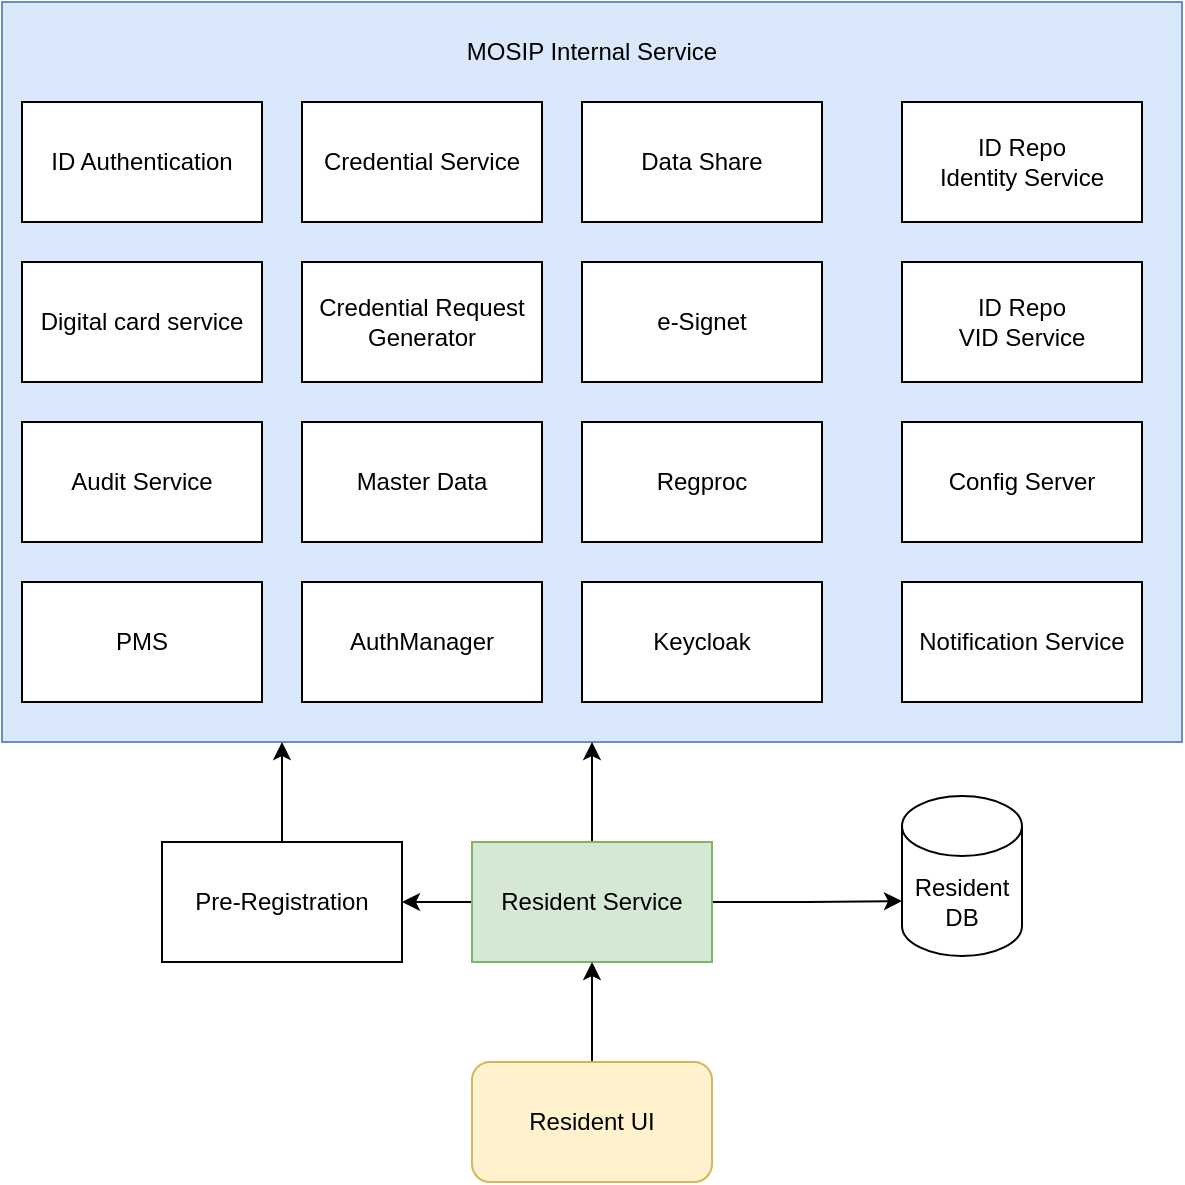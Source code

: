 <mxfile version="21.7.2" type="device" pages="2">
  <diagram name="Dependent Components" id="4tfuGKoOjZTlpp3LDlzK">
    <mxGraphModel dx="1134" dy="663" grid="1" gridSize="10" guides="1" tooltips="1" connect="1" arrows="1" fold="1" page="1" pageScale="1" pageWidth="850" pageHeight="1100" math="0" shadow="0">
      <root>
        <mxCell id="0" />
        <mxCell id="1" parent="0" />
        <mxCell id="sElHiH51zmOmOCQn_xj9-14" value="" style="rounded=0;whiteSpace=wrap;html=1;fillColor=#dae8fc;strokeColor=#6c8ebf;" parent="1" vertex="1">
          <mxGeometry x="20" y="60" width="590" height="370" as="geometry" />
        </mxCell>
        <mxCell id="Mu8htgShX3p-3w4Z1VUU-5" value="" style="edgeStyle=orthogonalEdgeStyle;rounded=0;orthogonalLoop=1;jettySize=auto;html=1;" parent="1" source="sElHiH51zmOmOCQn_xj9-1" target="sElHiH51zmOmOCQn_xj9-14" edge="1">
          <mxGeometry relative="1" as="geometry" />
        </mxCell>
        <mxCell id="3-GAy7rRRGK-nqnUCYyC-2" style="edgeStyle=orthogonalEdgeStyle;rounded=0;orthogonalLoop=1;jettySize=auto;html=1;exitX=0;exitY=0.5;exitDx=0;exitDy=0;" parent="1" source="sElHiH51zmOmOCQn_xj9-1" target="3-GAy7rRRGK-nqnUCYyC-1" edge="1">
          <mxGeometry relative="1" as="geometry" />
        </mxCell>
        <mxCell id="ssRygatQdMFQv90ut5uf-3" style="edgeStyle=orthogonalEdgeStyle;rounded=0;orthogonalLoop=1;jettySize=auto;html=1;exitX=1;exitY=0.5;exitDx=0;exitDy=0;entryX=0;entryY=0;entryDx=0;entryDy=52.5;entryPerimeter=0;" edge="1" parent="1" source="sElHiH51zmOmOCQn_xj9-1" target="_THoY331ZkvALpAWTg2k-1">
          <mxGeometry relative="1" as="geometry" />
        </mxCell>
        <mxCell id="sElHiH51zmOmOCQn_xj9-1" value="Resident Service" style="rounded=0;whiteSpace=wrap;html=1;fillColor=#d5e8d4;strokeColor=#82b366;" parent="1" vertex="1">
          <mxGeometry x="255" y="480" width="120" height="60" as="geometry" />
        </mxCell>
        <mxCell id="sElHiH51zmOmOCQn_xj9-16" style="edgeStyle=orthogonalEdgeStyle;rounded=0;orthogonalLoop=1;jettySize=auto;html=1;exitX=0.5;exitY=0;exitDx=0;exitDy=0;entryX=0.5;entryY=1;entryDx=0;entryDy=0;" parent="1" source="sElHiH51zmOmOCQn_xj9-2" target="sElHiH51zmOmOCQn_xj9-1" edge="1">
          <mxGeometry relative="1" as="geometry" />
        </mxCell>
        <mxCell id="sElHiH51zmOmOCQn_xj9-2" value="Resident UI" style="rounded=1;whiteSpace=wrap;html=1;fillColor=#fff2cc;strokeColor=#d6b656;" parent="1" vertex="1">
          <mxGeometry x="255" y="590" width="120" height="60" as="geometry" />
        </mxCell>
        <mxCell id="sElHiH51zmOmOCQn_xj9-3" value="Config Server" style="rounded=0;whiteSpace=wrap;html=1;" parent="1" vertex="1">
          <mxGeometry x="470" y="270" width="120" height="60" as="geometry" />
        </mxCell>
        <mxCell id="sElHiH51zmOmOCQn_xj9-4" value="e-Signet" style="rounded=0;whiteSpace=wrap;html=1;" parent="1" vertex="1">
          <mxGeometry x="310" y="190" width="120" height="60" as="geometry" />
        </mxCell>
        <mxCell id="sElHiH51zmOmOCQn_xj9-5" value="ID Repo&lt;br&gt;Identity Service" style="rounded=0;whiteSpace=wrap;html=1;" parent="1" vertex="1">
          <mxGeometry x="470" y="110" width="120" height="60" as="geometry" />
        </mxCell>
        <mxCell id="sElHiH51zmOmOCQn_xj9-6" value="ID Repo&lt;br&gt;VID Service" style="rounded=0;whiteSpace=wrap;html=1;" parent="1" vertex="1">
          <mxGeometry x="470" y="190" width="120" height="60" as="geometry" />
        </mxCell>
        <mxCell id="sElHiH51zmOmOCQn_xj9-7" value="Credential Service" style="rounded=0;whiteSpace=wrap;html=1;" parent="1" vertex="1">
          <mxGeometry x="170" y="110" width="120" height="60" as="geometry" />
        </mxCell>
        <mxCell id="sElHiH51zmOmOCQn_xj9-8" value="Data Share" style="rounded=0;whiteSpace=wrap;html=1;" parent="1" vertex="1">
          <mxGeometry x="310" y="110" width="120" height="60" as="geometry" />
        </mxCell>
        <mxCell id="sElHiH51zmOmOCQn_xj9-9" value="Notification Service" style="rounded=0;whiteSpace=wrap;html=1;" parent="1" vertex="1">
          <mxGeometry x="470" y="350" width="120" height="60" as="geometry" />
        </mxCell>
        <mxCell id="sElHiH51zmOmOCQn_xj9-12" value="Regproc" style="rounded=0;whiteSpace=wrap;html=1;" parent="1" vertex="1">
          <mxGeometry x="310" y="270" width="120" height="60" as="geometry" />
        </mxCell>
        <mxCell id="sElHiH51zmOmOCQn_xj9-15" value="MOSIP Internal Service" style="text;html=1;strokeColor=none;fillColor=none;align=center;verticalAlign=middle;whiteSpace=wrap;rounded=0;" parent="1" vertex="1">
          <mxGeometry x="230" y="70" width="170" height="30" as="geometry" />
        </mxCell>
        <mxCell id="sElHiH51zmOmOCQn_xj9-19" value="Master Data" style="rounded=0;whiteSpace=wrap;html=1;" parent="1" vertex="1">
          <mxGeometry x="170" y="270" width="120" height="60" as="geometry" />
        </mxCell>
        <mxCell id="_THoY331ZkvALpAWTg2k-1" value="Resident DB" style="shape=cylinder3;whiteSpace=wrap;html=1;boundedLbl=1;backgroundOutline=1;size=15;" parent="1" vertex="1">
          <mxGeometry x="470" y="457" width="60" height="80" as="geometry" />
        </mxCell>
        <mxCell id="Mu8htgShX3p-3w4Z1VUU-3" value="ID Authentication" style="rounded=0;whiteSpace=wrap;html=1;" parent="1" vertex="1">
          <mxGeometry x="30" y="110" width="120" height="60" as="geometry" />
        </mxCell>
        <mxCell id="Mu8htgShX3p-3w4Z1VUU-4" value="Digital card service" style="rounded=0;whiteSpace=wrap;html=1;" parent="1" vertex="1">
          <mxGeometry x="30" y="190" width="120" height="60" as="geometry" />
        </mxCell>
        <mxCell id="_WoVnjFP7SKDaLvE-4EZ-4" value="Audit Service" style="rounded=0;whiteSpace=wrap;html=1;" parent="1" vertex="1">
          <mxGeometry x="30" y="270" width="120" height="60" as="geometry" />
        </mxCell>
        <mxCell id="_WoVnjFP7SKDaLvE-4EZ-5" value="Keycloak" style="rounded=0;whiteSpace=wrap;html=1;" parent="1" vertex="1">
          <mxGeometry x="310" y="350" width="120" height="60" as="geometry" />
        </mxCell>
        <mxCell id="_WoVnjFP7SKDaLvE-4EZ-7" value="Credential Request Generator" style="rounded=0;whiteSpace=wrap;html=1;" parent="1" vertex="1">
          <mxGeometry x="170" y="190" width="120" height="60" as="geometry" />
        </mxCell>
        <mxCell id="mLvYhHLkp3WBBH6wJ1MB-1" value="PMS" style="rounded=0;whiteSpace=wrap;html=1;" parent="1" vertex="1">
          <mxGeometry x="30" y="350" width="120" height="60" as="geometry" />
        </mxCell>
        <mxCell id="mLvYhHLkp3WBBH6wJ1MB-2" value="AuthManager" style="rounded=0;whiteSpace=wrap;html=1;" parent="1" vertex="1">
          <mxGeometry x="170" y="350" width="120" height="60" as="geometry" />
        </mxCell>
        <mxCell id="ssRygatQdMFQv90ut5uf-2" style="edgeStyle=orthogonalEdgeStyle;rounded=0;orthogonalLoop=1;jettySize=auto;html=1;exitX=0.5;exitY=0;exitDx=0;exitDy=0;" edge="1" parent="1" source="3-GAy7rRRGK-nqnUCYyC-1">
          <mxGeometry relative="1" as="geometry">
            <mxPoint x="160" y="430" as="targetPoint" />
          </mxGeometry>
        </mxCell>
        <mxCell id="3-GAy7rRRGK-nqnUCYyC-1" value="Pre-Registration" style="rounded=0;whiteSpace=wrap;html=1;" parent="1" vertex="1">
          <mxGeometry x="100" y="480" width="120" height="60" as="geometry" />
        </mxCell>
      </root>
    </mxGraphModel>
  </diagram>
  <diagram id="loZ59zdOPWK1FvWuNuGP" name="Dependency Interactions">
    <mxGraphModel dx="2173" dy="1873" grid="1" gridSize="10" guides="1" tooltips="1" connect="1" arrows="1" fold="1" page="1" pageScale="1" pageWidth="850" pageHeight="1100" math="0" shadow="0">
      <root>
        <mxCell id="0" />
        <mxCell id="1" parent="0" />
        <mxCell id="V9NyYUND_dnun9qb8tQq-17" value="" style="rounded=1;whiteSpace=wrap;html=1;fillColor=#f5f5f5;fontColor=#333333;strokeColor=#666666;" parent="1" vertex="1">
          <mxGeometry x="-220" y="250" width="300" height="240" as="geometry" />
        </mxCell>
        <mxCell id="I4LOalIOvVQl9L28Rmks-3" value="" style="rounded=1;whiteSpace=wrap;html=1;fillColor=#f5f5f5;fontColor=#333333;strokeColor=#666666;" parent="1" vertex="1">
          <mxGeometry x="100" y="-10" width="180" height="210" as="geometry" />
        </mxCell>
        <mxCell id="6eb3VVIF4360FOoGc_58-2" style="edgeStyle=orthogonalEdgeStyle;rounded=0;orthogonalLoop=1;jettySize=auto;html=1;exitX=0.25;exitY=0;exitDx=0;exitDy=0;" parent="1" source="6eb3VVIF4360FOoGc_58-3" target="CLI6ETlsuSivM04mpDCk-1" edge="1">
          <mxGeometry relative="1" as="geometry">
            <mxPoint x="450.12" y="222.07" as="targetPoint" />
            <Array as="points">
              <mxPoint x="430" y="270" />
              <mxPoint x="430" y="220" />
              <mxPoint x="70" y="220" />
              <mxPoint x="70" y="70" />
            </Array>
          </mxGeometry>
        </mxCell>
        <mxCell id="6eb3VVIF4360FOoGc_58-19" style="edgeStyle=orthogonalEdgeStyle;rounded=0;orthogonalLoop=1;jettySize=auto;html=1;exitX=0;exitY=0.5;exitDx=0;exitDy=0;" parent="1" source="6eb3VVIF4360FOoGc_58-3" target="6eb3VVIF4360FOoGc_58-7" edge="1">
          <mxGeometry relative="1" as="geometry" />
        </mxCell>
        <mxCell id="I4LOalIOvVQl9L28Rmks-4" style="edgeStyle=orthogonalEdgeStyle;rounded=0;orthogonalLoop=1;jettySize=auto;html=1;exitX=0;exitY=0;exitDx=0;exitDy=0;" parent="1" source="6eb3VVIF4360FOoGc_58-3" target="I4LOalIOvVQl9L28Rmks-3" edge="1">
          <mxGeometry relative="1" as="geometry">
            <Array as="points">
              <mxPoint x="390" y="170" />
            </Array>
          </mxGeometry>
        </mxCell>
        <mxCell id="I4LOalIOvVQl9L28Rmks-6" style="edgeStyle=orthogonalEdgeStyle;rounded=0;orthogonalLoop=1;jettySize=auto;html=1;exitX=0.75;exitY=0;exitDx=0;exitDy=0;entryX=0.5;entryY=1;entryDx=0;entryDy=0;" parent="1" source="6eb3VVIF4360FOoGc_58-3" target="6eb3VVIF4360FOoGc_58-8" edge="1">
          <mxGeometry relative="1" as="geometry" />
        </mxCell>
        <mxCell id="I4LOalIOvVQl9L28Rmks-9" style="edgeStyle=orthogonalEdgeStyle;rounded=0;orthogonalLoop=1;jettySize=auto;html=1;" parent="1" source="6eb3VVIF4360FOoGc_58-3" target="6eb3VVIF4360FOoGc_58-9" edge="1">
          <mxGeometry relative="1" as="geometry">
            <mxPoint x="650" y="80" as="targetPoint" />
            <Array as="points">
              <mxPoint x="510" y="210" />
              <mxPoint x="620" y="210" />
              <mxPoint x="620" y="85" />
            </Array>
          </mxGeometry>
        </mxCell>
        <mxCell id="I4LOalIOvVQl9L28Rmks-11" style="edgeStyle=orthogonalEdgeStyle;rounded=0;orthogonalLoop=1;jettySize=auto;html=1;exitX=0.25;exitY=0;exitDx=0;exitDy=0;" parent="1" source="6eb3VVIF4360FOoGc_58-3" target="6eb3VVIF4360FOoGc_58-11" edge="1">
          <mxGeometry relative="1" as="geometry">
            <Array as="points">
              <mxPoint x="400" y="270" />
              <mxPoint x="400" y="110" />
              <mxPoint x="330" y="110" />
              <mxPoint x="330" y="-110" />
            </Array>
          </mxGeometry>
        </mxCell>
        <mxCell id="_GLazId_oLFBH32cbISp-1" style="edgeStyle=orthogonalEdgeStyle;rounded=0;orthogonalLoop=1;jettySize=auto;html=1;exitX=0.75;exitY=1;exitDx=0;exitDy=0;entryX=0.183;entryY=0.304;entryDx=0;entryDy=0;entryPerimeter=0;" parent="1" source="6eb3VVIF4360FOoGc_58-3" target="I4LOalIOvVQl9L28Rmks-1" edge="1">
          <mxGeometry relative="1" as="geometry" />
        </mxCell>
        <mxCell id="_GLazId_oLFBH32cbISp-5" style="edgeStyle=orthogonalEdgeStyle;rounded=0;orthogonalLoop=1;jettySize=auto;html=1;exitX=0;exitY=1;exitDx=0;exitDy=0;entryX=1;entryY=0.5;entryDx=0;entryDy=0;" parent="1" source="6eb3VVIF4360FOoGc_58-3" target="6eb3VVIF4360FOoGc_58-6" edge="1">
          <mxGeometry relative="1" as="geometry" />
        </mxCell>
        <mxCell id="jSzfYtjFSvLV2_DoPTxC-1" style="edgeStyle=orthogonalEdgeStyle;rounded=0;orthogonalLoop=1;jettySize=auto;html=1;exitX=1;exitY=0.75;exitDx=0;exitDy=0;" parent="1" source="6eb3VVIF4360FOoGc_58-3" target="6eb3VVIF4360FOoGc_58-12" edge="1">
          <mxGeometry relative="1" as="geometry" />
        </mxCell>
        <mxCell id="V9NyYUND_dnun9qb8tQq-19" style="edgeStyle=orthogonalEdgeStyle;rounded=0;orthogonalLoop=1;jettySize=auto;html=1;exitX=1;exitY=1;exitDx=0;exitDy=0;" parent="1" source="6eb3VVIF4360FOoGc_58-3" target="6eb3VVIF4360FOoGc_58-17" edge="1">
          <mxGeometry relative="1" as="geometry">
            <Array as="points">
              <mxPoint x="510" y="370" />
            </Array>
          </mxGeometry>
        </mxCell>
        <mxCell id="V9NyYUND_dnun9qb8tQq-20" style="edgeStyle=orthogonalEdgeStyle;rounded=0;orthogonalLoop=1;jettySize=auto;html=1;exitX=1;exitY=0.25;exitDx=0;exitDy=0;" parent="1" source="6eb3VVIF4360FOoGc_58-3" target="6eb3VVIF4360FOoGc_58-13" edge="1">
          <mxGeometry relative="1" as="geometry">
            <Array as="points">
              <mxPoint x="690" y="285" />
            </Array>
          </mxGeometry>
        </mxCell>
        <mxCell id="GUZ97t6Klk4-lNz48EDO-3" style="edgeStyle=orthogonalEdgeStyle;rounded=0;orthogonalLoop=1;jettySize=auto;html=1;exitX=0.5;exitY=0;exitDx=0;exitDy=0;" parent="1" source="6eb3VVIF4360FOoGc_58-3" target="GUZ97t6Klk4-lNz48EDO-1" edge="1">
          <mxGeometry relative="1" as="geometry" />
        </mxCell>
        <mxCell id="6eb3VVIF4360FOoGc_58-3" value="Resident Service" style="rounded=0;whiteSpace=wrap;html=1;fillColor=#dae8fc;strokeColor=#6c8ebf;fontStyle=1" parent="1" vertex="1">
          <mxGeometry x="390" y="270" width="120" height="60" as="geometry" />
        </mxCell>
        <mxCell id="6eb3VVIF4360FOoGc_58-4" style="edgeStyle=orthogonalEdgeStyle;rounded=0;orthogonalLoop=1;jettySize=auto;html=1;exitX=0.5;exitY=0;exitDx=0;exitDy=0;entryX=0.5;entryY=1;entryDx=0;entryDy=0;" parent="1" source="6eb3VVIF4360FOoGc_58-5" target="6eb3VVIF4360FOoGc_58-3" edge="1">
          <mxGeometry relative="1" as="geometry" />
        </mxCell>
        <mxCell id="6eb3VVIF4360FOoGc_58-5" value="Resident UI" style="rounded=1;whiteSpace=wrap;html=1;fillColor=#fff2cc;strokeColor=#d6b656;fontStyle=1" parent="1" vertex="1">
          <mxGeometry x="390" y="460" width="120" height="60" as="geometry" />
        </mxCell>
        <mxCell id="6eb3VVIF4360FOoGc_58-6" value="Config Server" style="rounded=0;whiteSpace=wrap;html=1;" parent="1" vertex="1">
          <mxGeometry x="130" y="360" width="120" height="60" as="geometry" />
        </mxCell>
        <mxCell id="_GLazId_oLFBH32cbISp-9" style="edgeStyle=orthogonalEdgeStyle;rounded=0;orthogonalLoop=1;jettySize=auto;html=1;exitX=0;exitY=0.5;exitDx=0;exitDy=0;entryX=1;entryY=0.5;entryDx=0;entryDy=0;" parent="1" source="6eb3VVIF4360FOoGc_58-7" target="_GLazId_oLFBH32cbISp-8" edge="1">
          <mxGeometry relative="1" as="geometry">
            <Array as="points">
              <mxPoint x="100" y="300" />
              <mxPoint x="100" y="430" />
            </Array>
          </mxGeometry>
        </mxCell>
        <mxCell id="V9NyYUND_dnun9qb8tQq-5" style="edgeStyle=orthogonalEdgeStyle;rounded=0;orthogonalLoop=1;jettySize=auto;html=1;exitX=0;exitY=0.25;exitDx=0;exitDy=0;" parent="1" source="6eb3VVIF4360FOoGc_58-7" target="V9NyYUND_dnun9qb8tQq-4" edge="1">
          <mxGeometry relative="1" as="geometry" />
        </mxCell>
        <mxCell id="6eb3VVIF4360FOoGc_58-7" value="e-Signet" style="rounded=0;whiteSpace=wrap;html=1;" parent="1" vertex="1">
          <mxGeometry x="130" y="270" width="120" height="60" as="geometry" />
        </mxCell>
        <mxCell id="GUZ97t6Klk4-lNz48EDO-5" style="edgeStyle=orthogonalEdgeStyle;rounded=0;orthogonalLoop=1;jettySize=auto;html=1;exitX=0.25;exitY=0;exitDx=0;exitDy=0;" parent="1" source="6eb3VVIF4360FOoGc_58-8" target="CLI6ETlsuSivM04mpDCk-1" edge="1">
          <mxGeometry relative="1" as="geometry">
            <Array as="points">
              <mxPoint x="520" y="-30" />
              <mxPoint x="80" y="-30" />
              <mxPoint x="80" y="50" />
            </Array>
          </mxGeometry>
        </mxCell>
        <mxCell id="6eb3VVIF4360FOoGc_58-8" value="ID Repo&lt;br&gt;Identity Service" style="rounded=0;whiteSpace=wrap;html=1;" parent="1" vertex="1">
          <mxGeometry x="490" y="25" width="120" height="60" as="geometry" />
        </mxCell>
        <mxCell id="6eb3VVIF4360FOoGc_58-9" value="ID Repo&lt;br&gt;VID Service" style="rounded=0;whiteSpace=wrap;html=1;" parent="1" vertex="1">
          <mxGeometry x="640" y="25" width="120" height="60" as="geometry" />
        </mxCell>
        <mxCell id="V9NyYUND_dnun9qb8tQq-11" style="edgeStyle=orthogonalEdgeStyle;rounded=0;orthogonalLoop=1;jettySize=auto;html=1;exitX=1;exitY=0.5;exitDx=0;exitDy=0;entryX=0;entryY=0.75;entryDx=0;entryDy=0;" parent="1" source="6eb3VVIF4360FOoGc_58-10" target="6eb3VVIF4360FOoGc_58-11" edge="1">
          <mxGeometry relative="1" as="geometry" />
        </mxCell>
        <mxCell id="6eb3VVIF4360FOoGc_58-10" value="Credential Service" style="rounded=0;whiteSpace=wrap;html=1;" parent="1" vertex="1">
          <mxGeometry x="-70" y="-70" width="120" height="60" as="geometry" />
        </mxCell>
        <mxCell id="6eb3VVIF4360FOoGc_58-11" value="Data Share" style="rounded=0;whiteSpace=wrap;html=1;" parent="1" vertex="1">
          <mxGeometry x="130" y="-150" width="120" height="60" as="geometry" />
        </mxCell>
        <mxCell id="6eb3VVIF4360FOoGc_58-12" value="Notification Service" style="rounded=0;whiteSpace=wrap;html=1;" parent="1" vertex="1">
          <mxGeometry x="635" y="300" width="120" height="60" as="geometry" />
        </mxCell>
        <mxCell id="6eb3VVIF4360FOoGc_58-13" value="Master Data" style="rounded=0;whiteSpace=wrap;html=1;" parent="1" vertex="1">
          <mxGeometry x="635" y="138" width="120" height="60" as="geometry" />
        </mxCell>
        <mxCell id="6eb3VVIF4360FOoGc_58-14" value="Packet Creater" style="rounded=0;whiteSpace=wrap;html=1;" parent="1" vertex="1">
          <mxGeometry x="130" y="40" width="120" height="60" as="geometry" />
        </mxCell>
        <mxCell id="gQlqaEYRUH-BxuHJPNty-1" style="edgeStyle=orthogonalEdgeStyle;rounded=0;orthogonalLoop=1;jettySize=auto;html=1;exitX=0;exitY=0.5;exitDx=0;exitDy=0;" parent="1" source="6eb3VVIF4360FOoGc_58-15" target="CLI6ETlsuSivM04mpDCk-1" edge="1">
          <mxGeometry relative="1" as="geometry">
            <Array as="points">
              <mxPoint x="80" y="150" />
              <mxPoint x="80" y="60" />
            </Array>
          </mxGeometry>
        </mxCell>
        <mxCell id="6eb3VVIF4360FOoGc_58-15" value="Regproc Print Stage" style="rounded=0;whiteSpace=wrap;html=1;" parent="1" vertex="1">
          <mxGeometry x="130" y="120" width="120" height="60" as="geometry" />
        </mxCell>
        <mxCell id="6eb3VVIF4360FOoGc_58-17" value="Audit Service" style="rounded=0;whiteSpace=wrap;html=1;" parent="1" vertex="1">
          <mxGeometry x="635" y="366" width="120" height="60" as="geometry" />
        </mxCell>
        <mxCell id="6eb3VVIF4360FOoGc_58-20" value="Login/ Token/&amp;nbsp;&lt;br&gt;User Info" style="text;html=1;strokeColor=none;fillColor=none;align=center;verticalAlign=middle;whiteSpace=wrap;rounded=0;" parent="1" vertex="1">
          <mxGeometry x="250" y="300" width="120" height="30" as="geometry" />
        </mxCell>
        <mxCell id="I4LOalIOvVQl9L28Rmks-1" value="Resident DB" style="shape=cylinder3;whiteSpace=wrap;html=1;boundedLbl=1;backgroundOutline=1;size=15;fontStyle=1;fillColor=#d5e8d4;strokeColor=#82b366;" parent="1" vertex="1">
          <mxGeometry x="540" y="460" width="60" height="80" as="geometry" />
        </mxCell>
        <mxCell id="I4LOalIOvVQl9L28Rmks-5" value="Update Demographics" style="text;html=1;strokeColor=none;fillColor=none;align=center;verticalAlign=middle;whiteSpace=wrap;rounded=0;" parent="1" vertex="1">
          <mxGeometry x="300" y="140" width="60" height="30" as="geometry" />
        </mxCell>
        <mxCell id="I4LOalIOvVQl9L28Rmks-7" value="Get UIN details/&lt;br&gt;Auth Lock/Unlock" style="text;html=1;strokeColor=none;fillColor=none;align=center;verticalAlign=middle;whiteSpace=wrap;rounded=0;" parent="1" vertex="1">
          <mxGeometry x="465" y="110" width="170" height="30" as="geometry" />
        </mxCell>
        <mxCell id="I4LOalIOvVQl9L28Rmks-8" value="Share Credentials / VID Card Download / Get My UIN" style="text;html=1;strokeColor=none;fillColor=none;align=center;verticalAlign=middle;whiteSpace=wrap;rounded=0;" parent="1" vertex="1">
          <mxGeometry x="70" y="200" width="320" height="30" as="geometry" />
        </mxCell>
        <mxCell id="I4LOalIOvVQl9L28Rmks-10" value="Get VIDs/&lt;br&gt;Generate VID/&lt;br&gt;Revoke VID" style="text;html=1;strokeColor=none;fillColor=none;align=center;verticalAlign=middle;whiteSpace=wrap;rounded=0;" parent="1" vertex="1">
          <mxGeometry x="610" y="94" width="120" height="30" as="geometry" />
        </mxCell>
        <mxCell id="_GLazId_oLFBH32cbISp-3" value="Keycloak" style="rounded=0;whiteSpace=wrap;html=1;" parent="1" vertex="1">
          <mxGeometry x="130" y="460" width="120" height="60" as="geometry" />
        </mxCell>
        <mxCell id="_GLazId_oLFBH32cbISp-4" value="" style="edgeStyle=orthogonalEdgeStyle;rounded=0;orthogonalLoop=1;jettySize=auto;html=1;exitX=0.25;exitY=1;exitDx=0;exitDy=0;" parent="1" source="6eb3VVIF4360FOoGc_58-3" target="_GLazId_oLFBH32cbISp-3" edge="1">
          <mxGeometry relative="1" as="geometry">
            <mxPoint x="420" y="330" as="sourcePoint" />
            <mxPoint x="251" y="483" as="targetPoint" />
            <Array as="points">
              <mxPoint x="420" y="440" />
              <mxPoint x="190" y="440" />
            </Array>
          </mxGeometry>
        </mxCell>
        <mxCell id="6eb3VVIF4360FOoGc_58-22" value="Token for internal API calls" style="text;html=1;strokeColor=none;fillColor=none;align=center;verticalAlign=middle;whiteSpace=wrap;rounded=0;" parent="1" vertex="1">
          <mxGeometry x="290" y="425" width="110" height="30" as="geometry" />
        </mxCell>
        <mxCell id="_GLazId_oLFBH32cbISp-6" value="Configurations" style="text;html=1;strokeColor=none;fillColor=none;align=center;verticalAlign=middle;whiteSpace=wrap;rounded=0;" parent="1" vertex="1">
          <mxGeometry x="300" y="365" width="60" height="30" as="geometry" />
        </mxCell>
        <mxCell id="V9NyYUND_dnun9qb8tQq-10" style="edgeStyle=orthogonalEdgeStyle;rounded=0;orthogonalLoop=1;jettySize=auto;html=1;exitX=0;exitY=0.5;exitDx=0;exitDy=0;entryX=1;entryY=0.5;entryDx=0;entryDy=0;entryPerimeter=0;" parent="1" source="_GLazId_oLFBH32cbISp-8" target="V9NyYUND_dnun9qb8tQq-3" edge="1">
          <mxGeometry relative="1" as="geometry" />
        </mxCell>
        <mxCell id="_GLazId_oLFBH32cbISp-8" value="IDA Auth Service" style="rounded=0;whiteSpace=wrap;html=1;" parent="1" vertex="1">
          <mxGeometry x="-80" y="400" width="120" height="60" as="geometry" />
        </mxCell>
        <mxCell id="_GLazId_oLFBH32cbISp-10" value="Websub" style="rounded=0;whiteSpace=wrap;html=1;" parent="1" vertex="1">
          <mxGeometry x="-70" y="130" width="120" height="60" as="geometry" />
        </mxCell>
        <mxCell id="_GLazId_oLFBH32cbISp-11" value="Login Authentication" style="text;html=1;strokeColor=none;fillColor=none;align=center;verticalAlign=middle;whiteSpace=wrap;rounded=0;" parent="1" vertex="1">
          <mxGeometry x="50" y="365" width="60" height="30" as="geometry" />
        </mxCell>
        <mxCell id="_GLazId_oLFBH32cbISp-13" value="" style="endArrow=none;dashed=1;html=1;rounded=0;exitX=1;exitY=0.5;exitDx=0;exitDy=0;entryX=0;entryY=0;entryDx=0;entryDy=0;" parent="1" source="_GLazId_oLFBH32cbISp-10" target="6eb3VVIF4360FOoGc_58-3" edge="1">
          <mxGeometry width="50" height="50" relative="1" as="geometry">
            <mxPoint x="280" y="350" as="sourcePoint" />
            <mxPoint x="330" y="300" as="targetPoint" />
            <Array as="points">
              <mxPoint x="50" y="210" />
              <mxPoint x="80" y="260" />
              <mxPoint x="260" y="260" />
              <mxPoint x="370" y="260" />
            </Array>
          </mxGeometry>
        </mxCell>
        <mxCell id="_GLazId_oLFBH32cbISp-14" value="Auth Trasaction / Auth lock/unlock status" style="text;html=1;strokeColor=none;fillColor=none;align=center;verticalAlign=middle;whiteSpace=wrap;rounded=0;" parent="1" vertex="1">
          <mxGeometry x="120" y="240" width="220" height="30" as="geometry" />
        </mxCell>
        <mxCell id="_GLazId_oLFBH32cbISp-16" value="Digital Card Request" style="text;html=1;strokeColor=none;fillColor=none;align=center;verticalAlign=middle;whiteSpace=wrap;rounded=0;" parent="1" vertex="1">
          <mxGeometry x="70" y="94" width="120" height="30" as="geometry" />
        </mxCell>
        <mxCell id="sWo2bFImQt7gpOl_xF9Y-4" style="edgeStyle=orthogonalEdgeStyle;rounded=0;orthogonalLoop=1;jettySize=auto;html=1;exitX=0.25;exitY=0;exitDx=0;exitDy=0;entryX=0.822;entryY=0.983;entryDx=0;entryDy=0;entryPerimeter=0;" parent="1" source="CLI6ETlsuSivM04mpDCk-1" target="6eb3VVIF4360FOoGc_58-10" edge="1">
          <mxGeometry relative="1" as="geometry" />
        </mxCell>
        <mxCell id="CLI6ETlsuSivM04mpDCk-1" value="Credential Request Generator" style="rounded=0;whiteSpace=wrap;html=1;" parent="1" vertex="1">
          <mxGeometry x="-70" y="20" width="120" height="60" as="geometry" />
        </mxCell>
        <mxCell id="CLI6ETlsuSivM04mpDCk-2" value="Regproc" style="text;html=1;strokeColor=none;fillColor=none;align=center;verticalAlign=middle;whiteSpace=wrap;rounded=0;fontStyle=1" parent="1" vertex="1">
          <mxGeometry x="150" y="-10" width="60" height="30" as="geometry" />
        </mxCell>
        <mxCell id="V9NyYUND_dnun9qb8tQq-12" style="edgeStyle=orthogonalEdgeStyle;rounded=0;orthogonalLoop=1;jettySize=auto;html=1;exitX=1;exitY=0.5;exitDx=0;exitDy=0;entryX=0;entryY=0.5;entryDx=0;entryDy=0;" parent="1" source="sWo2bFImQt7gpOl_xF9Y-1" target="6eb3VVIF4360FOoGc_58-11" edge="1">
          <mxGeometry relative="1" as="geometry" />
        </mxCell>
        <mxCell id="sWo2bFImQt7gpOl_xF9Y-1" value="Digital Card Service" style="rounded=0;whiteSpace=wrap;html=1;" parent="1" vertex="1">
          <mxGeometry x="-70" y="-150" width="120" height="60" as="geometry" />
        </mxCell>
        <mxCell id="sWo2bFImQt7gpOl_xF9Y-7" value="" style="endArrow=none;dashed=1;html=1;rounded=0;exitX=0;exitY=0.25;exitDx=0;exitDy=0;entryX=0;entryY=0.25;entryDx=0;entryDy=0;" parent="1" source="_GLazId_oLFBH32cbISp-10" target="6eb3VVIF4360FOoGc_58-10" edge="1">
          <mxGeometry width="50" height="50" relative="1" as="geometry">
            <mxPoint x="-160" y="260" as="sourcePoint" />
            <mxPoint x="-110" y="210" as="targetPoint" />
            <Array as="points">
              <mxPoint x="-120" y="145" />
              <mxPoint x="-120" y="-55" />
            </Array>
          </mxGeometry>
        </mxCell>
        <mxCell id="sWo2bFImQt7gpOl_xF9Y-8" value="Credentials" style="text;html=1;strokeColor=none;fillColor=none;align=center;verticalAlign=middle;whiteSpace=wrap;rounded=0;" parent="1" vertex="1">
          <mxGeometry x="-170" y="25" width="60" height="30" as="geometry" />
        </mxCell>
        <mxCell id="sWo2bFImQt7gpOl_xF9Y-9" value="" style="endArrow=none;dashed=1;html=1;rounded=0;exitX=0;exitY=0.5;exitDx=0;exitDy=0;entryX=0;entryY=0.75;entryDx=0;entryDy=0;" parent="1" source="sWo2bFImQt7gpOl_xF9Y-1" target="_GLazId_oLFBH32cbISp-10" edge="1">
          <mxGeometry width="50" height="50" relative="1" as="geometry">
            <mxPoint x="-180" y="-77.5" as="sourcePoint" />
            <mxPoint x="-180" y="177.5" as="targetPoint" />
            <Array as="points">
              <mxPoint x="-180" y="-120" />
              <mxPoint x="-180" y="175" />
            </Array>
          </mxGeometry>
        </mxCell>
        <mxCell id="sWo2bFImQt7gpOl_xF9Y-10" value="Credentials/&lt;br&gt;PDF Cards" style="text;html=1;strokeColor=none;fillColor=none;align=center;verticalAlign=middle;whiteSpace=wrap;rounded=0;" parent="1" vertex="1">
          <mxGeometry x="-250" y="20" width="60" height="30" as="geometry" />
        </mxCell>
        <mxCell id="sWo2bFImQt7gpOl_xF9Y-11" value="" style="endArrow=classic;html=1;rounded=0;exitX=0.993;exitY=0.311;exitDx=0;exitDy=0;exitPerimeter=0;" parent="1" source="I4LOalIOvVQl9L28Rmks-3" target="6eb3VVIF4360FOoGc_58-8" edge="1">
          <mxGeometry width="50" height="50" relative="1" as="geometry">
            <mxPoint x="170" y="300" as="sourcePoint" />
            <mxPoint x="770" y="120" as="targetPoint" />
            <Array as="points">
              <mxPoint x="320" y="10" />
              <mxPoint x="550" y="10" />
            </Array>
          </mxGeometry>
        </mxCell>
        <mxCell id="sWo2bFImQt7gpOl_xF9Y-12" value="Update UIN" style="text;html=1;strokeColor=none;fillColor=none;align=center;verticalAlign=middle;whiteSpace=wrap;rounded=0;" parent="1" vertex="1">
          <mxGeometry x="420" y="-10" width="110" height="30" as="geometry" />
        </mxCell>
        <mxCell id="V9NyYUND_dnun9qb8tQq-8" style="edgeStyle=orthogonalEdgeStyle;rounded=0;orthogonalLoop=1;jettySize=auto;html=1;exitX=0;exitY=0.5;exitDx=0;exitDy=0;entryX=1;entryY=0;entryDx=0;entryDy=52.5;entryPerimeter=0;" parent="1" source="sWo2bFImQt7gpOl_xF9Y-15" target="V9NyYUND_dnun9qb8tQq-3" edge="1">
          <mxGeometry relative="1" as="geometry" />
        </mxCell>
        <mxCell id="sWo2bFImQt7gpOl_xF9Y-15" value="IDA Internal Service" style="rounded=0;whiteSpace=wrap;html=1;" parent="1" vertex="1">
          <mxGeometry x="-80" y="260" width="120" height="60" as="geometry" />
        </mxCell>
        <mxCell id="sWo2bFImQt7gpOl_xF9Y-17" value="Credentials" style="text;html=1;strokeColor=none;fillColor=none;align=center;verticalAlign=middle;whiteSpace=wrap;rounded=0;" parent="1" vertex="1">
          <mxGeometry x="-70" y="230" width="60" height="30" as="geometry" />
        </mxCell>
        <mxCell id="sWo2bFImQt7gpOl_xF9Y-18" value="" style="endArrow=none;dashed=1;html=1;rounded=0;exitX=0.582;exitY=0.009;exitDx=0;exitDy=0;exitPerimeter=0;" parent="1" source="sWo2bFImQt7gpOl_xF9Y-15" target="_GLazId_oLFBH32cbISp-10" edge="1">
          <mxGeometry width="50" height="50" relative="1" as="geometry">
            <mxPoint x="-210" y="440" as="sourcePoint" />
            <mxPoint x="-160" y="390" as="targetPoint" />
            <Array as="points" />
          </mxGeometry>
        </mxCell>
        <mxCell id="V9NyYUND_dnun9qb8tQq-3" value="IDA DB" style="shape=cylinder3;whiteSpace=wrap;html=1;boundedLbl=1;backgroundOutline=1;size=15;" parent="1" vertex="1">
          <mxGeometry x="-190" y="295" width="60" height="80" as="geometry" />
        </mxCell>
        <mxCell id="V9NyYUND_dnun9qb8tQq-9" style="edgeStyle=orthogonalEdgeStyle;rounded=0;orthogonalLoop=1;jettySize=auto;html=1;exitX=0;exitY=0.5;exitDx=0;exitDy=0;" parent="1" source="V9NyYUND_dnun9qb8tQq-4" edge="1">
          <mxGeometry relative="1" as="geometry">
            <mxPoint x="-130" y="350" as="targetPoint" />
          </mxGeometry>
        </mxCell>
        <mxCell id="V9NyYUND_dnun9qb8tQq-4" value="IDA OTP Service" style="rounded=0;whiteSpace=wrap;html=1;" parent="1" vertex="1">
          <mxGeometry x="-80" y="330" width="120" height="60" as="geometry" />
        </mxCell>
        <mxCell id="V9NyYUND_dnun9qb8tQq-13" value="Credentials" style="text;html=1;strokeColor=none;fillColor=none;align=center;verticalAlign=middle;whiteSpace=wrap;rounded=0;" parent="1" vertex="1">
          <mxGeometry x="90" y="-80" width="60" height="30" as="geometry" />
        </mxCell>
        <mxCell id="V9NyYUND_dnun9qb8tQq-15" value="Credentials/&lt;br&gt;PDF Cards" style="text;html=1;strokeColor=none;fillColor=none;align=center;verticalAlign=middle;whiteSpace=wrap;rounded=0;" parent="1" vertex="1">
          <mxGeometry x="60" y="-160" width="60" height="30" as="geometry" />
        </mxCell>
        <mxCell id="V9NyYUND_dnun9qb8tQq-16" value="PDF Cards Download" style="text;html=1;strokeColor=none;fillColor=none;align=center;verticalAlign=middle;whiteSpace=wrap;rounded=0;" parent="1" vertex="1">
          <mxGeometry x="300" y="-135" width="130" height="30" as="geometry" />
        </mxCell>
        <mxCell id="V9NyYUND_dnun9qb8tQq-18" value="IDA" style="text;html=1;strokeColor=none;fillColor=none;align=center;verticalAlign=middle;whiteSpace=wrap;rounded=0;fontStyle=1" parent="1" vertex="1">
          <mxGeometry x="-200" y="260" width="60" height="30" as="geometry" />
        </mxCell>
        <mxCell id="V9NyYUND_dnun9qb8tQq-21" value="Email / SMS Notifications" style="text;html=1;strokeColor=none;fillColor=none;align=center;verticalAlign=middle;whiteSpace=wrap;rounded=0;" parent="1" vertex="1">
          <mxGeometry x="540" y="300" width="80" height="30" as="geometry" />
        </mxCell>
        <mxCell id="V9NyYUND_dnun9qb8tQq-22" value="Audit Logs" style="text;html=1;strokeColor=none;fillColor=none;align=center;verticalAlign=middle;whiteSpace=wrap;rounded=0;" parent="1" vertex="1">
          <mxGeometry x="530" y="348" width="60" height="30" as="geometry" />
        </mxCell>
        <mxCell id="V9NyYUND_dnun9qb8tQq-23" value="Templates/&lt;br&gt;Languages/&lt;br&gt;Dynamic Fields/&lt;br&gt;Registration Centers/&lt;br&gt;Supporting Documents" style="text;html=1;strokeColor=none;fillColor=none;align=center;verticalAlign=middle;whiteSpace=wrap;rounded=0;" parent="1" vertex="1">
          <mxGeometry x="690" y="230" width="120" height="30" as="geometry" />
        </mxCell>
        <mxCell id="GUZ97t6Klk4-lNz48EDO-1" value="PMS" style="rounded=0;whiteSpace=wrap;html=1;" parent="1" vertex="1">
          <mxGeometry x="360" y="25" width="120" height="60" as="geometry" />
        </mxCell>
        <mxCell id="GUZ97t6Klk4-lNz48EDO-4" value="Get Partner Details" style="text;html=1;strokeColor=none;fillColor=none;align=center;verticalAlign=middle;whiteSpace=wrap;rounded=0;" parent="1" vertex="1">
          <mxGeometry x="420" y="130" width="60" height="30" as="geometry" />
        </mxCell>
        <mxCell id="GUZ97t6Klk4-lNz48EDO-7" value="UIN and VID credentials" style="text;html=1;strokeColor=none;fillColor=none;align=center;verticalAlign=middle;whiteSpace=wrap;rounded=0;" parent="1" vertex="1">
          <mxGeometry x="180" y="-55" width="150" height="30" as="geometry" />
        </mxCell>
        <mxCell id="fN8AoPid0tvY_F6Ec8pY-1" value="Pre-Registration" style="rounded=0;whiteSpace=wrap;html=1;" parent="1" vertex="1">
          <mxGeometry x="635" y="440" width="120" height="60" as="geometry" />
        </mxCell>
        <mxCell id="fN8AoPid0tvY_F6Ec8pY-2" value="" style="endArrow=classic;html=1;rounded=0;exitX=0.864;exitY=0.983;exitDx=0;exitDy=0;exitPerimeter=0;entryX=0;entryY=0.25;entryDx=0;entryDy=0;" parent="1" source="6eb3VVIF4360FOoGc_58-3" target="fN8AoPid0tvY_F6Ec8pY-1" edge="1">
          <mxGeometry width="50" height="50" relative="1" as="geometry">
            <mxPoint x="380" y="620" as="sourcePoint" />
            <mxPoint x="430" y="570" as="targetPoint" />
            <Array as="points">
              <mxPoint x="494" y="380" />
              <mxPoint x="600" y="380" />
            </Array>
          </mxGeometry>
        </mxCell>
      </root>
    </mxGraphModel>
  </diagram>
</mxfile>
